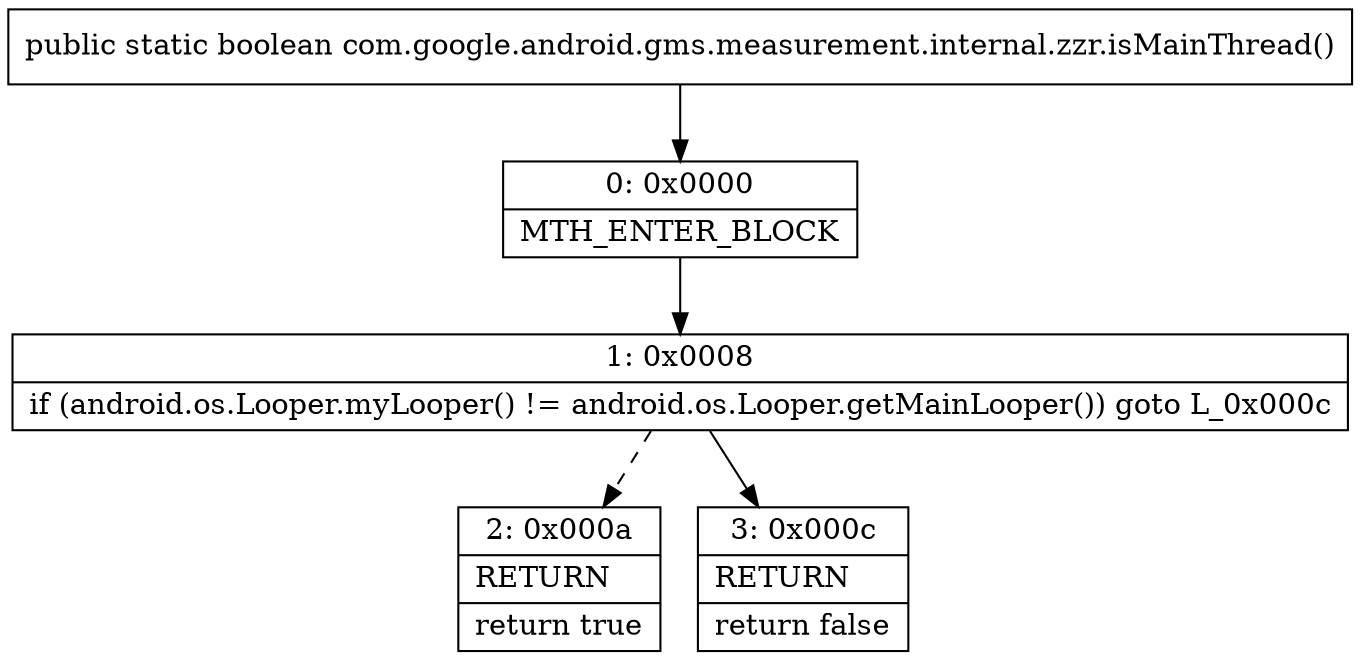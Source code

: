 digraph "CFG forcom.google.android.gms.measurement.internal.zzr.isMainThread()Z" {
Node_0 [shape=record,label="{0\:\ 0x0000|MTH_ENTER_BLOCK\l}"];
Node_1 [shape=record,label="{1\:\ 0x0008|if (android.os.Looper.myLooper() != android.os.Looper.getMainLooper()) goto L_0x000c\l}"];
Node_2 [shape=record,label="{2\:\ 0x000a|RETURN\l|return true\l}"];
Node_3 [shape=record,label="{3\:\ 0x000c|RETURN\l|return false\l}"];
MethodNode[shape=record,label="{public static boolean com.google.android.gms.measurement.internal.zzr.isMainThread() }"];
MethodNode -> Node_0;
Node_0 -> Node_1;
Node_1 -> Node_2[style=dashed];
Node_1 -> Node_3;
}


